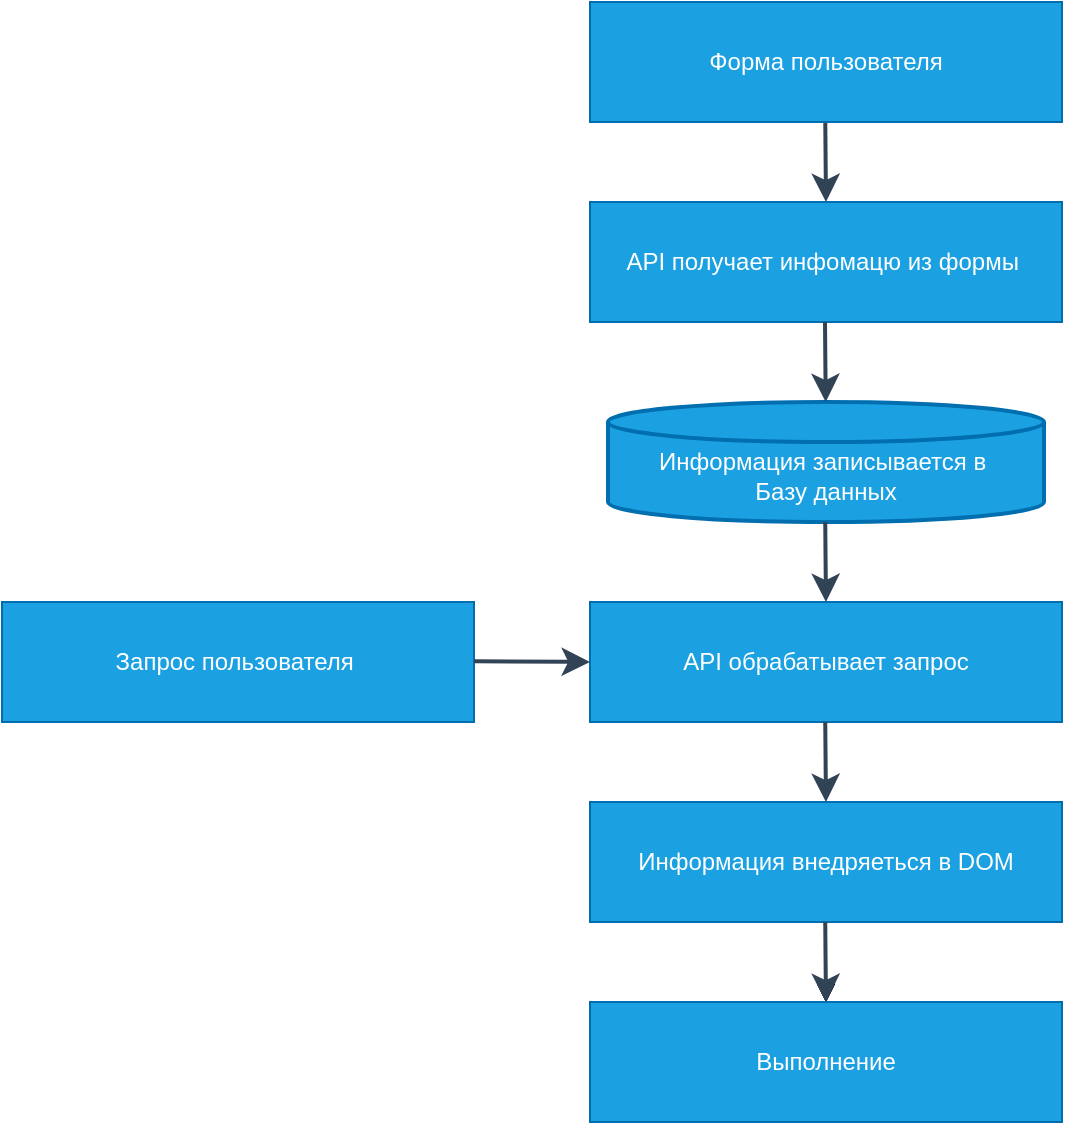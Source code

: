 <mxfile version="22.1.5" type="device">
  <diagram id="R68SOKEH2wR5LUJzxgqq" name="Страница 1">
    <mxGraphModel dx="794" dy="477" grid="1" gridSize="10" guides="1" tooltips="1" connect="1" arrows="1" fold="1" page="0" pageScale="1" pageWidth="827" pageHeight="1169" background="none" math="0" shadow="0">
      <root>
        <mxCell id="0" />
        <mxCell id="1" parent="0" />
        <mxCell id="3" value="API получает инфомацю из формы " style="rounded=0;whiteSpace=wrap;fillColor=#1ba1e2;fontColor=#ffffff;strokeColor=#006EAF;metaEdit=1;fixDash=0;backgroundOutline=0;enumerate=0;comic=0;snapToPoint=0;shadow=0;" parent="1" vertex="1">
          <mxGeometry x="354" y="190" width="236" height="60" as="geometry" />
        </mxCell>
        <mxCell id="4" value="API обрабатывает запрос" style="rounded=0;whiteSpace=wrap;fillColor=#1ba1e2;fontColor=#ffffff;strokeColor=#006EAF;metaEdit=1;fixDash=0;backgroundOutline=0;enumerate=0;comic=0;snapToPoint=0;shadow=0;" parent="1" vertex="1">
          <mxGeometry x="354" y="390" width="236" height="60" as="geometry" />
        </mxCell>
        <mxCell id="zCyY1acNB1HxoXr2vZeP-32" value="" style="edgeStyle=orthogonalEdgeStyle;rounded=0;orthogonalLoop=1;jettySize=auto;html=1;" edge="1" parent="1" source="5" target="6">
          <mxGeometry relative="1" as="geometry" />
        </mxCell>
        <mxCell id="zCyY1acNB1HxoXr2vZeP-33" value="" style="edgeStyle=orthogonalEdgeStyle;rounded=0;orthogonalLoop=1;jettySize=auto;html=1;" edge="1" parent="1" source="5" target="6">
          <mxGeometry relative="1" as="geometry" />
        </mxCell>
        <mxCell id="zCyY1acNB1HxoXr2vZeP-34" value="" style="edgeStyle=orthogonalEdgeStyle;rounded=0;orthogonalLoop=1;jettySize=auto;html=1;" edge="1" parent="1" source="5" target="6">
          <mxGeometry relative="1" as="geometry" />
        </mxCell>
        <mxCell id="5" value="Информация внедряеться в DOM" style="rounded=0;whiteSpace=wrap;fillColor=#1ba1e2;fontColor=#ffffff;strokeColor=#006EAF;metaEdit=1;fixDash=0;backgroundOutline=0;enumerate=0;comic=0;snapToPoint=0;shadow=0;" parent="1" vertex="1">
          <mxGeometry x="354" y="490" width="236" height="60" as="geometry" />
        </mxCell>
        <mxCell id="6" value="Выполнение" style="rounded=0;whiteSpace=wrap;fillColor=#1ba1e2;fontColor=#ffffff;strokeColor=#006EAF;metaEdit=1;fixDash=0;backgroundOutline=0;enumerate=0;comic=0;snapToPoint=0;shadow=0;" parent="1" vertex="1">
          <mxGeometry x="354" y="590" width="236" height="60" as="geometry" />
        </mxCell>
        <mxCell id="7" value="Запрос пользователя " style="rounded=0;whiteSpace=wrap;fillColor=#1ba1e2;fontColor=#ffffff;strokeColor=#006EAF;metaEdit=1;fixDash=0;backgroundOutline=0;enumerate=0;comic=0;snapToPoint=0;shadow=0;" parent="1" vertex="1">
          <mxGeometry x="60" y="390" width="236" height="60" as="geometry" />
        </mxCell>
        <mxCell id="9" value="&#xa;Информация записывается в &#xa;Базу данных" style="strokeWidth=2;shape=mxgraph.flowchart.database;whiteSpace=wrap;fillColor=#1ba1e2;fontColor=#ffffff;strokeColor=#006EAF;metaEdit=1;fixDash=0;backgroundOutline=0;enumerate=0;comic=0;snapToPoint=0;shadow=0;" parent="1" vertex="1">
          <mxGeometry x="363" y="290" width="218" height="60" as="geometry" />
        </mxCell>
        <mxCell id="11" value="" style="endArrow=classic;endSize=8;startSize=8;jumpSize=7;strokeWidth=2;metaEdit=1;fixDash=0;backgroundOutline=0;enumerate=0;comic=0;snapToPoint=0;shadow=0;strokeColor=#314354;fillColor=#647687;" parent="1" edge="1">
          <mxGeometry width="50" height="50" relative="1" as="geometry">
            <mxPoint x="471.64" y="150" as="sourcePoint" />
            <mxPoint x="472" y="190" as="targetPoint" />
          </mxGeometry>
        </mxCell>
        <mxCell id="20" value="" style="endArrow=classic;endSize=8;startSize=8;jumpSize=7;strokeWidth=2;metaEdit=1;fixDash=0;backgroundOutline=0;enumerate=0;comic=0;snapToPoint=0;shadow=0;strokeColor=#314354;fillColor=#647687;" parent="1" edge="1">
          <mxGeometry width="50" height="50" relative="1" as="geometry">
            <mxPoint x="471.5" y="250" as="sourcePoint" />
            <mxPoint x="471.86" y="290" as="targetPoint" />
          </mxGeometry>
        </mxCell>
        <mxCell id="28" value="" style="endArrow=classic;endSize=8;startSize=8;jumpSize=7;strokeWidth=2;metaEdit=1;fixDash=0;backgroundOutline=0;enumerate=0;comic=0;snapToPoint=0;shadow=0;strokeColor=#314354;fillColor=#647687;" parent="1" edge="1">
          <mxGeometry width="50" height="50" relative="1" as="geometry">
            <mxPoint x="471.62" y="350" as="sourcePoint" />
            <mxPoint x="471.98" y="390.0" as="targetPoint" />
          </mxGeometry>
        </mxCell>
        <mxCell id="29" value="" style="endArrow=classic;endSize=8;startSize=8;jumpSize=7;strokeWidth=2;metaEdit=1;fixDash=0;backgroundOutline=0;enumerate=0;comic=0;snapToPoint=0;shadow=0;strokeColor=#314354;fillColor=#647687;" parent="1" edge="1">
          <mxGeometry width="50" height="50" relative="1" as="geometry">
            <mxPoint x="471.62" y="450" as="sourcePoint" />
            <mxPoint x="471.98" y="490.0" as="targetPoint" />
          </mxGeometry>
        </mxCell>
        <mxCell id="30" value="" style="endArrow=classic;endSize=8;startSize=8;jumpSize=7;strokeWidth=2;metaEdit=1;fixDash=0;backgroundOutline=0;enumerate=0;comic=0;snapToPoint=0;shadow=0;strokeColor=#314354;fillColor=#647687;" parent="1" edge="1">
          <mxGeometry width="50" height="50" relative="1" as="geometry">
            <mxPoint x="471.62" y="550" as="sourcePoint" />
            <mxPoint x="471.98" y="590.0" as="targetPoint" />
          </mxGeometry>
        </mxCell>
        <mxCell id="31" value="" style="endArrow=classic;endSize=8;startSize=8;jumpSize=7;strokeWidth=2;metaEdit=1;fixDash=0;backgroundOutline=0;enumerate=0;comic=0;snapToPoint=0;shadow=0;strokeColor=#314354;fillColor=#647687;entryX=0;entryY=0.5;entryDx=0;entryDy=0;" parent="1" target="4" edge="1">
          <mxGeometry width="50" height="50" relative="1" as="geometry">
            <mxPoint x="296.0" y="419.62" as="sourcePoint" />
            <mxPoint x="350" y="420" as="targetPoint" />
          </mxGeometry>
        </mxCell>
        <mxCell id="32" value="Форма пользователя" style="rounded=0;whiteSpace=wrap;fillColor=#1ba1e2;fontColor=#ffffff;strokeColor=#006EAF;" parent="1" vertex="1">
          <mxGeometry x="354" y="90" width="236" height="60" as="geometry" />
        </mxCell>
      </root>
    </mxGraphModel>
  </diagram>
</mxfile>
